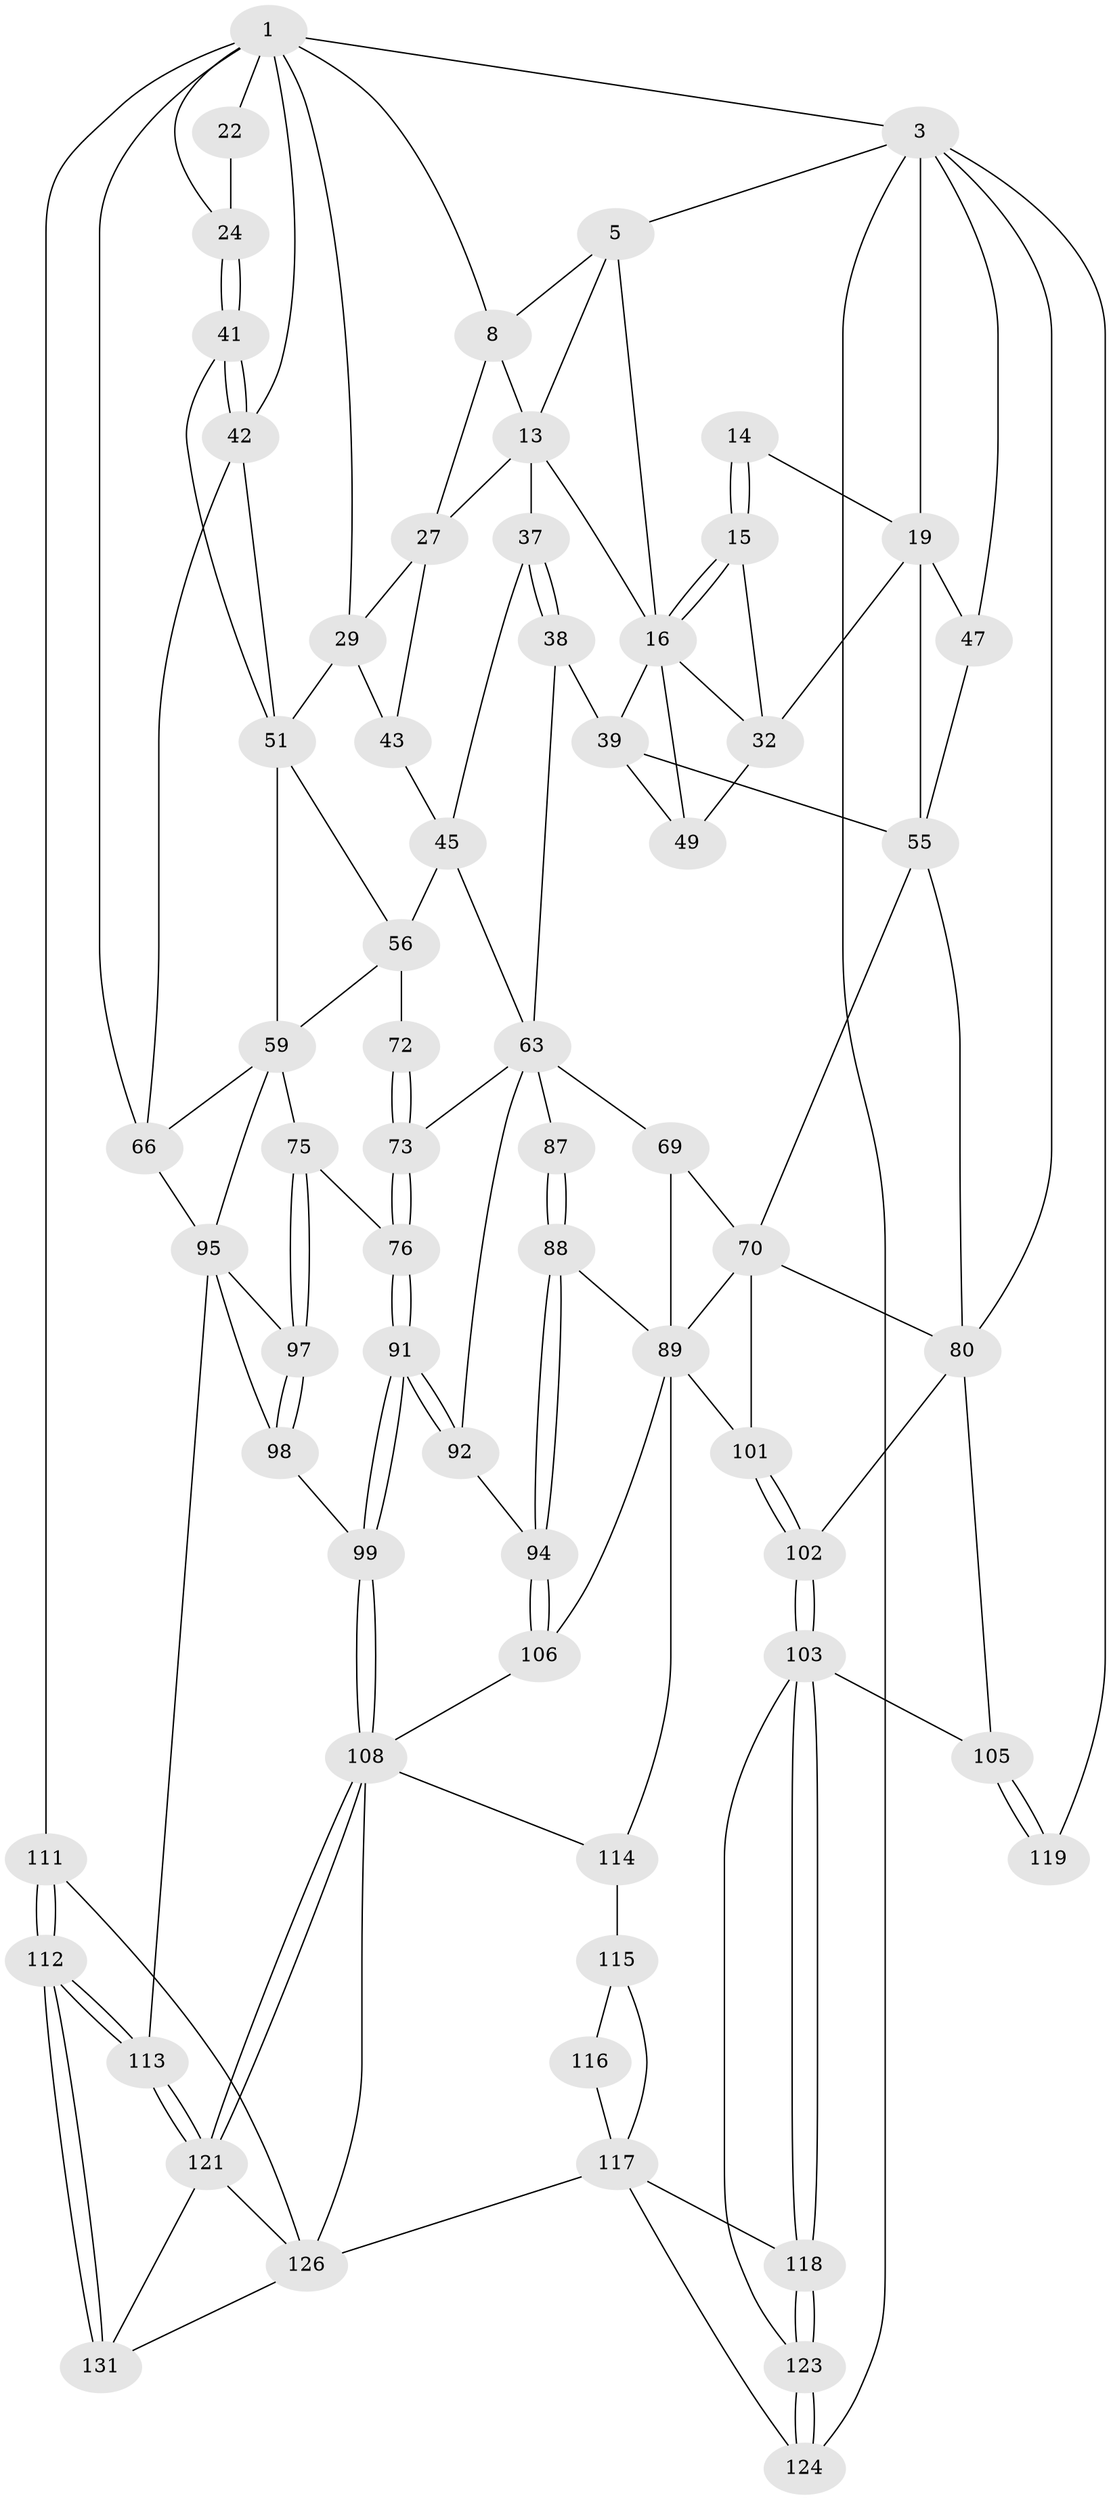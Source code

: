 // original degree distribution, {3: 0.022727272727272728, 6: 0.22727272727272727, 5: 0.5227272727272727, 4: 0.22727272727272727}
// Generated by graph-tools (version 1.1) at 2025/17/03/09/25 04:17:11]
// undirected, 66 vertices, 149 edges
graph export_dot {
graph [start="1"]
  node [color=gray90,style=filled];
  1 [pos="+0.7454813476731759+0",super="+9+2"];
  3 [pos="+0+0",super="+48+4+120"];
  5 [pos="+0.08006869082791113+0",super="+6"];
  8 [pos="+0.6742778559986918+0",super="+11"];
  13 [pos="+0.6154746669243902+0.10922748176077794",super="+20"];
  14 [pos="+0.09157477746786012+0",super="+18"];
  15 [pos="+0.28474250946143426+0.09164118072949373",super="+26"];
  16 [pos="+0.4198374697056591+0.09455592082161818",super="+35+17"];
  19 [pos="+0.09667222230908039+0.14826365102164074",super="+34"];
  22 [pos="+0.8289717815173285+0.08371230601921154"];
  24 [pos="+0.8759075081552742+0.1876835464509061"];
  27 [pos="+0.6746554723641036+0.19740974301276124",super="+31"];
  29 [pos="+0.7659171567617558+0.24374949175358113",super="+30+54"];
  32 [pos="+0.24349058670838764+0.16418799610513365",super="+33"];
  37 [pos="+0.46190269559552743+0.3325802684783378"];
  38 [pos="+0.42430334576005013+0.3604489914780105"];
  39 [pos="+0.410636251694807+0.3606513651154531",super="+50"];
  41 [pos="+0.9820812165693655+0.2270163829482814"];
  42 [pos="+1+0.0919789616409289",super="+65"];
  43 [pos="+0.6211455505318648+0.29176235697604197",super="+44"];
  45 [pos="+0.5938094670388289+0.3555501497393284",super="+58"];
  47 [pos="+0+0.3065518491050233"];
  49 [pos="+0.2612779487570576+0.3111535778323972"];
  51 [pos="+0.8902756442181576+0.3521222711403309",super="+52"];
  55 [pos="+0.2933323647949576+0.40989868082731895",super="+71"];
  56 [pos="+0.7543066755332317+0.3441798151103372",super="+62+57"];
  59 [pos="+0.8910675593880366+0.45220233498863216",super="+60+67"];
  63 [pos="+0.6034626542562893+0.45107190689832843",super="+64+74"];
  66 [pos="+1+0.4879057255047389",super="+78"];
  69 [pos="+0.45375845671231835+0.5149490932102012"];
  70 [pos="+0.3054030676931962+0.49447870286400786",super="+83"];
  72 [pos="+0.6839929905878773+0.43781017119202015"];
  73 [pos="+0.7334298127357863+0.5642735381612782"];
  75 [pos="+0.7922815191852144+0.5472688845231113"];
  76 [pos="+0.7352338964476204+0.5655169562948756"];
  80 [pos="+0.09014820553327246+0.5923430591186962",super="+81+84"];
  87 [pos="+0.5069184841593609+0.5281151059235738"];
  88 [pos="+0.5068886021019117+0.6366439705706549"];
  89 [pos="+0.42828603676785754+0.6273332521323848",super="+100+90"];
  91 [pos="+0.6741220316434667+0.6888205380103782"];
  92 [pos="+0.5815419249392879+0.6474580338793064"];
  94 [pos="+0.513985736480886+0.6454407280584982"];
  95 [pos="+0.934341651949156+0.6382908714183235",super="+96"];
  97 [pos="+0.8718081623225364+0.665424331811141"];
  98 [pos="+0.7091342334630488+0.7279139012871313"];
  99 [pos="+0.6841115342638869+0.7185574017720567"];
  101 [pos="+0.3125234728439209+0.6784178083463848"];
  102 [pos="+0.21371801341529692+0.7679186154991722"];
  103 [pos="+0.213267477904187+0.7705621249821297",super="+104"];
  105 [pos="+0.0794730919685123+0.7564446552977296"];
  106 [pos="+0.4995081389561649+0.6999694849044302"];
  108 [pos="+0.6226432420371073+0.8089229839633599",super="+109"];
  111 [pos="+1+1"];
  112 [pos="+1+1"];
  113 [pos="+1+1"];
  114 [pos="+0.38960246459739883+0.8472626723369798"];
  115 [pos="+0.36194050082160595+0.8546628680210245"];
  116 [pos="+0.3548424424638412+0.8553550804409457"];
  117 [pos="+0.2829784912258165+0.8339895774565985",super="+127"];
  118 [pos="+0.23851513234301094+0.8123672163324042"];
  119 [pos="+0+0.9929140797663284"];
  121 [pos="+0.6261421045183453+0.8534550971527494",super="+125"];
  123 [pos="+0.035203996277245624+1"];
  124 [pos="+0+1"];
  126 [pos="+0.4293923962696538+0.882924316300364",super="+130"];
  131 [pos="+0.5648354331274936+0.9202587678504853"];
  1 -- 22 [weight=2];
  1 -- 24;
  1 -- 29;
  1 -- 8;
  1 -- 3 [weight=2];
  1 -- 42;
  1 -- 111;
  1 -- 66;
  3 -- 119 [weight=2];
  3 -- 47;
  3 -- 19;
  3 -- 5;
  3 -- 80;
  3 -- 124;
  5 -- 8;
  5 -- 13;
  5 -- 16;
  8 -- 27;
  8 -- 13;
  13 -- 37;
  13 -- 27 [weight=2];
  13 -- 16;
  14 -- 15 [weight=2];
  14 -- 15;
  14 -- 19;
  15 -- 16;
  15 -- 16;
  15 -- 32;
  16 -- 49;
  16 -- 32;
  16 -- 39;
  19 -- 32;
  19 -- 47;
  19 -- 55;
  22 -- 24;
  24 -- 41;
  24 -- 41;
  27 -- 43;
  27 -- 29;
  29 -- 43 [weight=2];
  29 -- 51;
  32 -- 49;
  37 -- 38;
  37 -- 38;
  37 -- 45;
  38 -- 39;
  38 -- 63;
  39 -- 49;
  39 -- 55;
  41 -- 42;
  41 -- 42;
  41 -- 51;
  42 -- 51;
  42 -- 66;
  43 -- 45;
  45 -- 56;
  45 -- 63;
  47 -- 55;
  51 -- 56;
  51 -- 59;
  55 -- 80;
  55 -- 70;
  56 -- 72 [weight=2];
  56 -- 59;
  59 -- 75;
  59 -- 66;
  59 -- 95;
  63 -- 87 [weight=2];
  63 -- 69;
  63 -- 73;
  63 -- 92;
  66 -- 95;
  69 -- 70;
  69 -- 89;
  70 -- 101;
  70 -- 80;
  70 -- 89;
  72 -- 73;
  72 -- 73;
  73 -- 76;
  73 -- 76;
  75 -- 76;
  75 -- 97;
  75 -- 97;
  76 -- 91;
  76 -- 91;
  80 -- 105;
  80 -- 102;
  87 -- 88;
  87 -- 88;
  88 -- 89;
  88 -- 94;
  88 -- 94;
  89 -- 106;
  89 -- 101;
  89 -- 114;
  91 -- 92;
  91 -- 92;
  91 -- 99;
  91 -- 99;
  92 -- 94;
  94 -- 106;
  94 -- 106;
  95 -- 97;
  95 -- 98;
  95 -- 113;
  97 -- 98;
  97 -- 98;
  98 -- 99;
  99 -- 108;
  99 -- 108;
  101 -- 102;
  101 -- 102;
  102 -- 103;
  102 -- 103;
  103 -- 118;
  103 -- 118;
  103 -- 105;
  103 -- 123;
  105 -- 119;
  105 -- 119;
  106 -- 108;
  108 -- 121;
  108 -- 121;
  108 -- 126;
  108 -- 114;
  111 -- 112;
  111 -- 112;
  111 -- 126;
  112 -- 113;
  112 -- 113;
  112 -- 131;
  112 -- 131;
  113 -- 121;
  113 -- 121;
  114 -- 115;
  115 -- 116;
  115 -- 117;
  116 -- 117 [weight=2];
  117 -- 118;
  117 -- 124;
  117 -- 126;
  118 -- 123;
  118 -- 123;
  121 -- 131;
  121 -- 126;
  123 -- 124;
  123 -- 124;
  126 -- 131;
}
